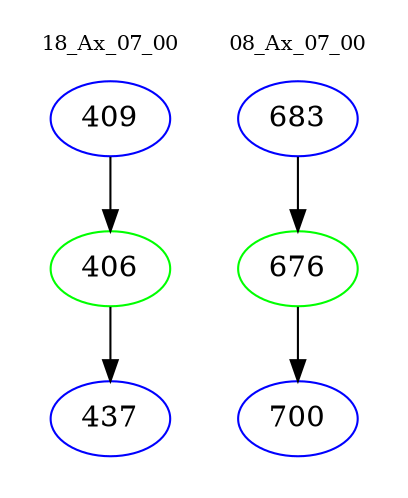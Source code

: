 digraph{
subgraph cluster_0 {
color = white
label = "18_Ax_07_00";
fontsize=10;
T0_409 [label="409", color="blue"]
T0_409 -> T0_406 [color="black"]
T0_406 [label="406", color="green"]
T0_406 -> T0_437 [color="black"]
T0_437 [label="437", color="blue"]
}
subgraph cluster_1 {
color = white
label = "08_Ax_07_00";
fontsize=10;
T1_683 [label="683", color="blue"]
T1_683 -> T1_676 [color="black"]
T1_676 [label="676", color="green"]
T1_676 -> T1_700 [color="black"]
T1_700 [label="700", color="blue"]
}
}
